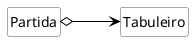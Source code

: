 @startuml mod06ima01
hide circle
hide methods
hide empty members

skinparam class {
    BackgroundColor White
    ArrowColor Black
    BorderColor #505050
}
class "Partida" as pa
class "Tabuleiro" as ta
left to right direction
pa o--> ta 
@enduml
